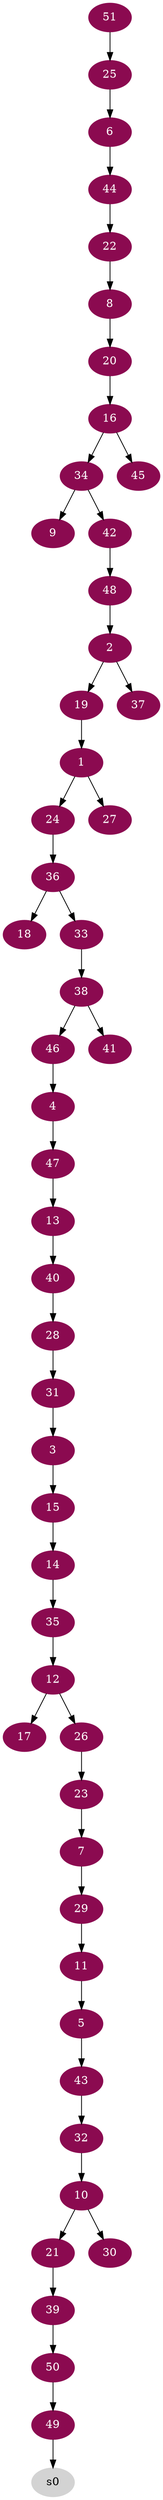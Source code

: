 digraph G {
node [color=deeppink4, style=filled, fontcolor=white];
19 -> 1;
48 -> 2;
31 -> 3;
46 -> 4;
11 -> 5;
25 -> 6;
23 -> 7;
22 -> 8;
34 -> 9;
32 -> 10;
29 -> 11;
35 -> 12;
47 -> 13;
15 -> 14;
3 -> 15;
20 -> 16;
12 -> 17;
36 -> 18;
2 -> 19;
8 -> 20;
10 -> 21;
44 -> 22;
26 -> 23;
1 -> 24;
51 -> 25;
12 -> 26;
1 -> 27;
40 -> 28;
7 -> 29;
10 -> 30;
28 -> 31;
43 -> 32;
36 -> 33;
16 -> 34;
14 -> 35;
24 -> 36;
2 -> 37;
33 -> 38;
21 -> 39;
13 -> 40;
38 -> 41;
34 -> 42;
5 -> 43;
6 -> 44;
16 -> 45;
38 -> 46;
4 -> 47;
42 -> 48;
50 -> 49;
39 -> 50;
node [color=lightgrey, style=filled, fontcolor=black];
49 -> s0;
}
